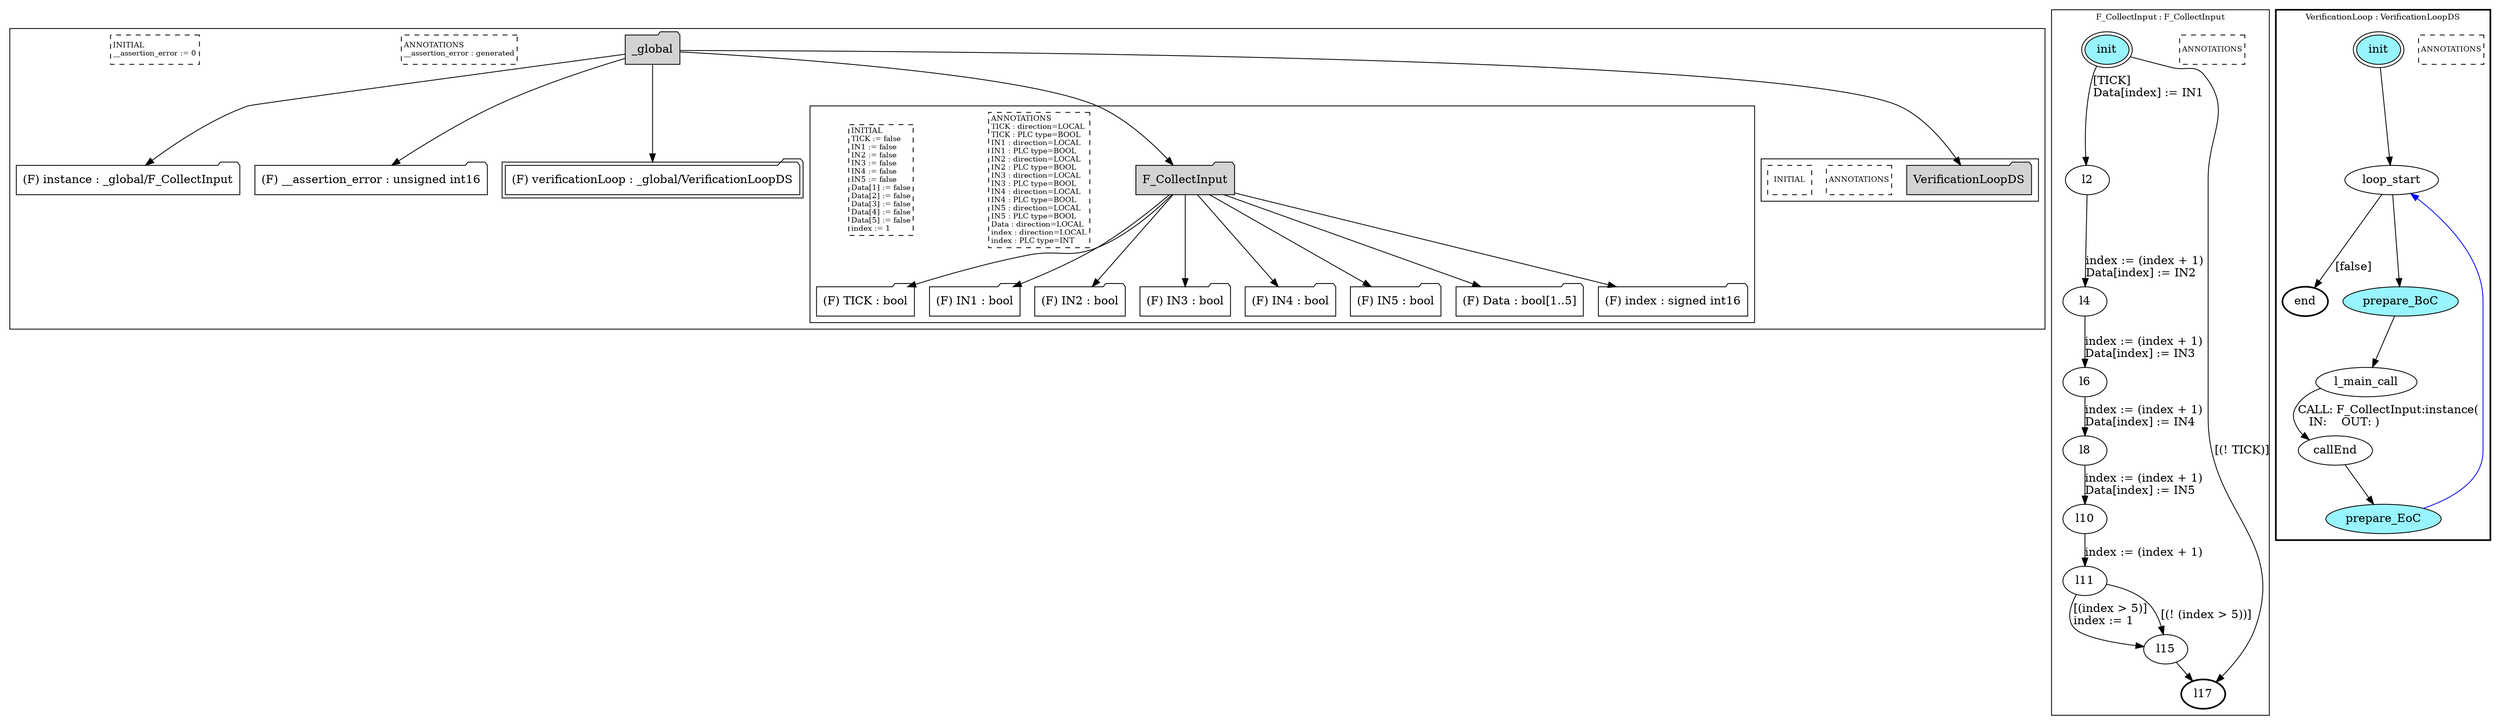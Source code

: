 digraph G {
	subgraph cluster__global1165646637 {
		node [shape="folder", style="filled"];
		//label="_global";
		_global1165646637 [label="_global"];
		_global1165646637 -> instance213850519;
		instance213850519 [label = "(F) instance : _global/F_CollectInput", fillcolor="white" ];
		_global1165646637 -> __assertion_error475871799;
		__assertion_error475871799 [label = "(F) __assertion_error : unsigned int16", fillcolor="white" ];
		_global1165646637 -> verificationLoop1608357825;
		verificationLoop1608357825 [label = "(F) verificationLoop : _global/VerificationLoopDS", fillcolor="white" , peripheries=2];
		_global1165646637 -> F_CollectInput127758389;
		subgraph cluster_F_CollectInput127758389 {
			node [shape="folder", style="filled"];
			//label="F_CollectInput";
			F_CollectInput127758389 [label="F_CollectInput"];
			F_CollectInput127758389 -> TICK366098173;
			TICK366098173 [label = "(F) TICK : bool", fillcolor="white" ];
			F_CollectInput127758389 -> IN1171751994;
			IN1171751994 [label = "(F) IN1 : bool", fillcolor="white" ];
			F_CollectInput127758389 -> IN298818836;
			IN298818836 [label = "(F) IN2 : bool", fillcolor="white" ];
			F_CollectInput127758389 -> IN31357185836;
			IN31357185836 [label = "(F) IN3 : bool", fillcolor="white" ];
			F_CollectInput127758389 -> IN4375918615;
			IN4375918615 [label = "(F) IN4 : bool", fillcolor="white" ];
			F_CollectInput127758389 -> IN5505693686;
			IN5505693686 [label = "(F) IN5 : bool", fillcolor="white" ];
			F_CollectInput127758389 -> Data2077462509;
			Data2077462509 [label = "(F) Data : bool[1..5]", fillcolor="white" ];
			F_CollectInput127758389 -> index1445448489;
			index1445448489 [label = "(F) index : signed int16", fillcolor="white" ];
			
			annotations_pseudonode_F_CollectInput127758389 [
				label="ANNOTATIONS\lTICK : direction=LOCAL\lTICK : PLC type=BOOL\lIN1 : direction=LOCAL\lIN1 : PLC type=BOOL\lIN2 : direction=LOCAL\lIN2 : PLC type=BOOL\lIN3 : direction=LOCAL\lIN3 : PLC type=BOOL\lIN4 : direction=LOCAL\lIN4 : PLC type=BOOL\lIN5 : direction=LOCAL\lIN5 : PLC type=BOOL\lData : direction=LOCAL\lindex : direction=LOCAL\lindex : PLC type=INT\l",
				fontsize=9, margin="0.04,0.04", fillcolor="white", shape="rectangle", style="dashed"];
			initamt_pseudonode_F_CollectInput127758389 [
				label="INITIAL\lTICK := false\lIN1 := false\lIN2 := false\lIN3 := false\lIN4 := false\lIN5 := false\lData[1] := false\lData[2] := false\lData[3] := false\lData[4] := false\lData[5] := false\lindex := 1\l",
				fontsize=9, margin="0.04,0.04", fillcolor="lightyellow", shape="rectangle", style="dashed"];
		}
		_global1165646637 -> VerificationLoopDS1271515799;
		subgraph cluster_VerificationLoopDS1271515799 {
			node [shape="folder", style="filled"];
			//label="VerificationLoopDS";
			VerificationLoopDS1271515799 [label="VerificationLoopDS"];
			
			annotations_pseudonode_VerificationLoopDS1271515799 [
				label="ANNOTATIONS",
				fontsize=9, margin="0.04,0.04", fillcolor="white", shape="rectangle", style="dashed"];
			initamt_pseudonode_VerificationLoopDS1271515799 [
				label="INITIAL",
				fontsize=9, margin="0.04,0.04", fillcolor="lightyellow", shape="rectangle", style="dashed"];
		}
		
		annotations_pseudonode__global1165646637 [
			label="ANNOTATIONS\l__assertion_error : generated\l",
			fontsize=9, margin="0.04,0.04", fillcolor="white", shape="rectangle", style="dashed"];
		initamt_pseudonode__global1165646637 [
			label="INITIAL\l__assertion_error := 0\l",
			fontsize=9, margin="0.04,0.04", fillcolor="lightyellow", shape="rectangle", style="dashed"];
	}
	subgraph clusterF_CollectInput {
		node [style="filled"];
		color="black";
		fontsize=10;
		ranksep=0.4;
		
		label="F_CollectInput : F_CollectInput";
		
		annotations_pseudonode_F_CollectInput [
			label="ANNOTATIONS",
			fontsize=9, margin="0.04,0.04", fillcolor="white", shape="rectangle", style="dashed"];
		
		init_F_CollectInput [label="init", color="black", fillcolor="cadetblue1", peripheries=2, shape="ellipse"];
		l2_F_CollectInput [label="l2", color="black", fillcolor="white", shape="ellipse"];
		l4_F_CollectInput [label="l4", color="black", fillcolor="white", shape="ellipse"];
		l6_F_CollectInput [label="l6", color="black", fillcolor="white", shape="ellipse"];
		l8_F_CollectInput [label="l8", color="black", fillcolor="white", shape="ellipse"];
		l10_F_CollectInput [label="l10", color="black", fillcolor="white", shape="ellipse"];
		l11_F_CollectInput [label="l11", color="black", fillcolor="white", shape="ellipse"];
		l15_F_CollectInput [label="l15", color="black", fillcolor="white", shape="ellipse"];
		l17_F_CollectInput [label="l17", color="black", fillcolor="white", style=bold, shape="ellipse"];
		init_F_CollectInput -> l2_F_CollectInput [color="black", label="[TICK]\lData[index] := IN1\l"];
		l2_F_CollectInput -> l4_F_CollectInput [color="black", label="index := (index + 1)\lData[index] := IN2\l"];
		l4_F_CollectInput -> l6_F_CollectInput [color="black", label="index := (index + 1)\lData[index] := IN3\l"];
		l6_F_CollectInput -> l8_F_CollectInput [color="black", label="index := (index + 1)\lData[index] := IN4\l"];
		l8_F_CollectInput -> l10_F_CollectInput [color="black", label="index := (index + 1)\lData[index] := IN5\l"];
		l10_F_CollectInput -> l11_F_CollectInput [color="black", label="index := (index + 1)"];
		l11_F_CollectInput -> l15_F_CollectInput [color="black", label="[(index > 5)]\lindex := 1\l"];
		l11_F_CollectInput -> l15_F_CollectInput [color="black", label="[(! (index > 5))]"];
		init_F_CollectInput -> l17_F_CollectInput [color="black", label="[(! TICK)]"];
		l15_F_CollectInput -> l17_F_CollectInput [color="black", label=""];
	}
	subgraph clusterVerificationLoop {
		node [style="filled"];
		style=bold;
		color="black";
		fontsize=10;
		ranksep=0.4;
		
		label="VerificationLoop : VerificationLoopDS";
		
		annotations_pseudonode_VerificationLoop [
			label="ANNOTATIONS",
			fontsize=9, margin="0.04,0.04", fillcolor="white", shape="rectangle", style="dashed"];
		
		init_VerificationLoop [label="init", color="black", fillcolor="cadetblue1", peripheries=2, shape="ellipse"];
		end_VerificationLoop [label="end", color="black", fillcolor="cadetblue1", style=bold, shape="ellipse"];
		loop_start_VerificationLoop [label="loop_start", color="black", fillcolor="white", shape="ellipse"];
		prepare_BoC_VerificationLoop [label="prepare_BoC", color="black", fillcolor="cadetblue1", shape="ellipse"];
		l_main_call_VerificationLoop [label="l_main_call", color="black", fillcolor="white", shape="ellipse"];
		callEnd_VerificationLoop [label="callEnd", color="black", fillcolor="white", shape="ellipse"];
		prepare_EoC_VerificationLoop [label="prepare_EoC", color="black", fillcolor="cadetblue1", shape="ellipse"];
		init_VerificationLoop -> loop_start_VerificationLoop [color="black", label=""];
		loop_start_VerificationLoop -> prepare_BoC_VerificationLoop [color="black", label=""];
		prepare_BoC_VerificationLoop -> l_main_call_VerificationLoop [color="black", label=""];
		l_main_call_VerificationLoop -> callEnd_VerificationLoop [color="black", label="CALL: F_CollectInput:instance(\l   IN:    OUT: )\l"];
		callEnd_VerificationLoop -> prepare_EoC_VerificationLoop [color="black", label=""];
		prepare_EoC_VerificationLoop -> loop_start_VerificationLoop [color="blue", label=""];
		loop_start_VerificationLoop -> end_VerificationLoop [color="black", label="[false]"];
	}
}

